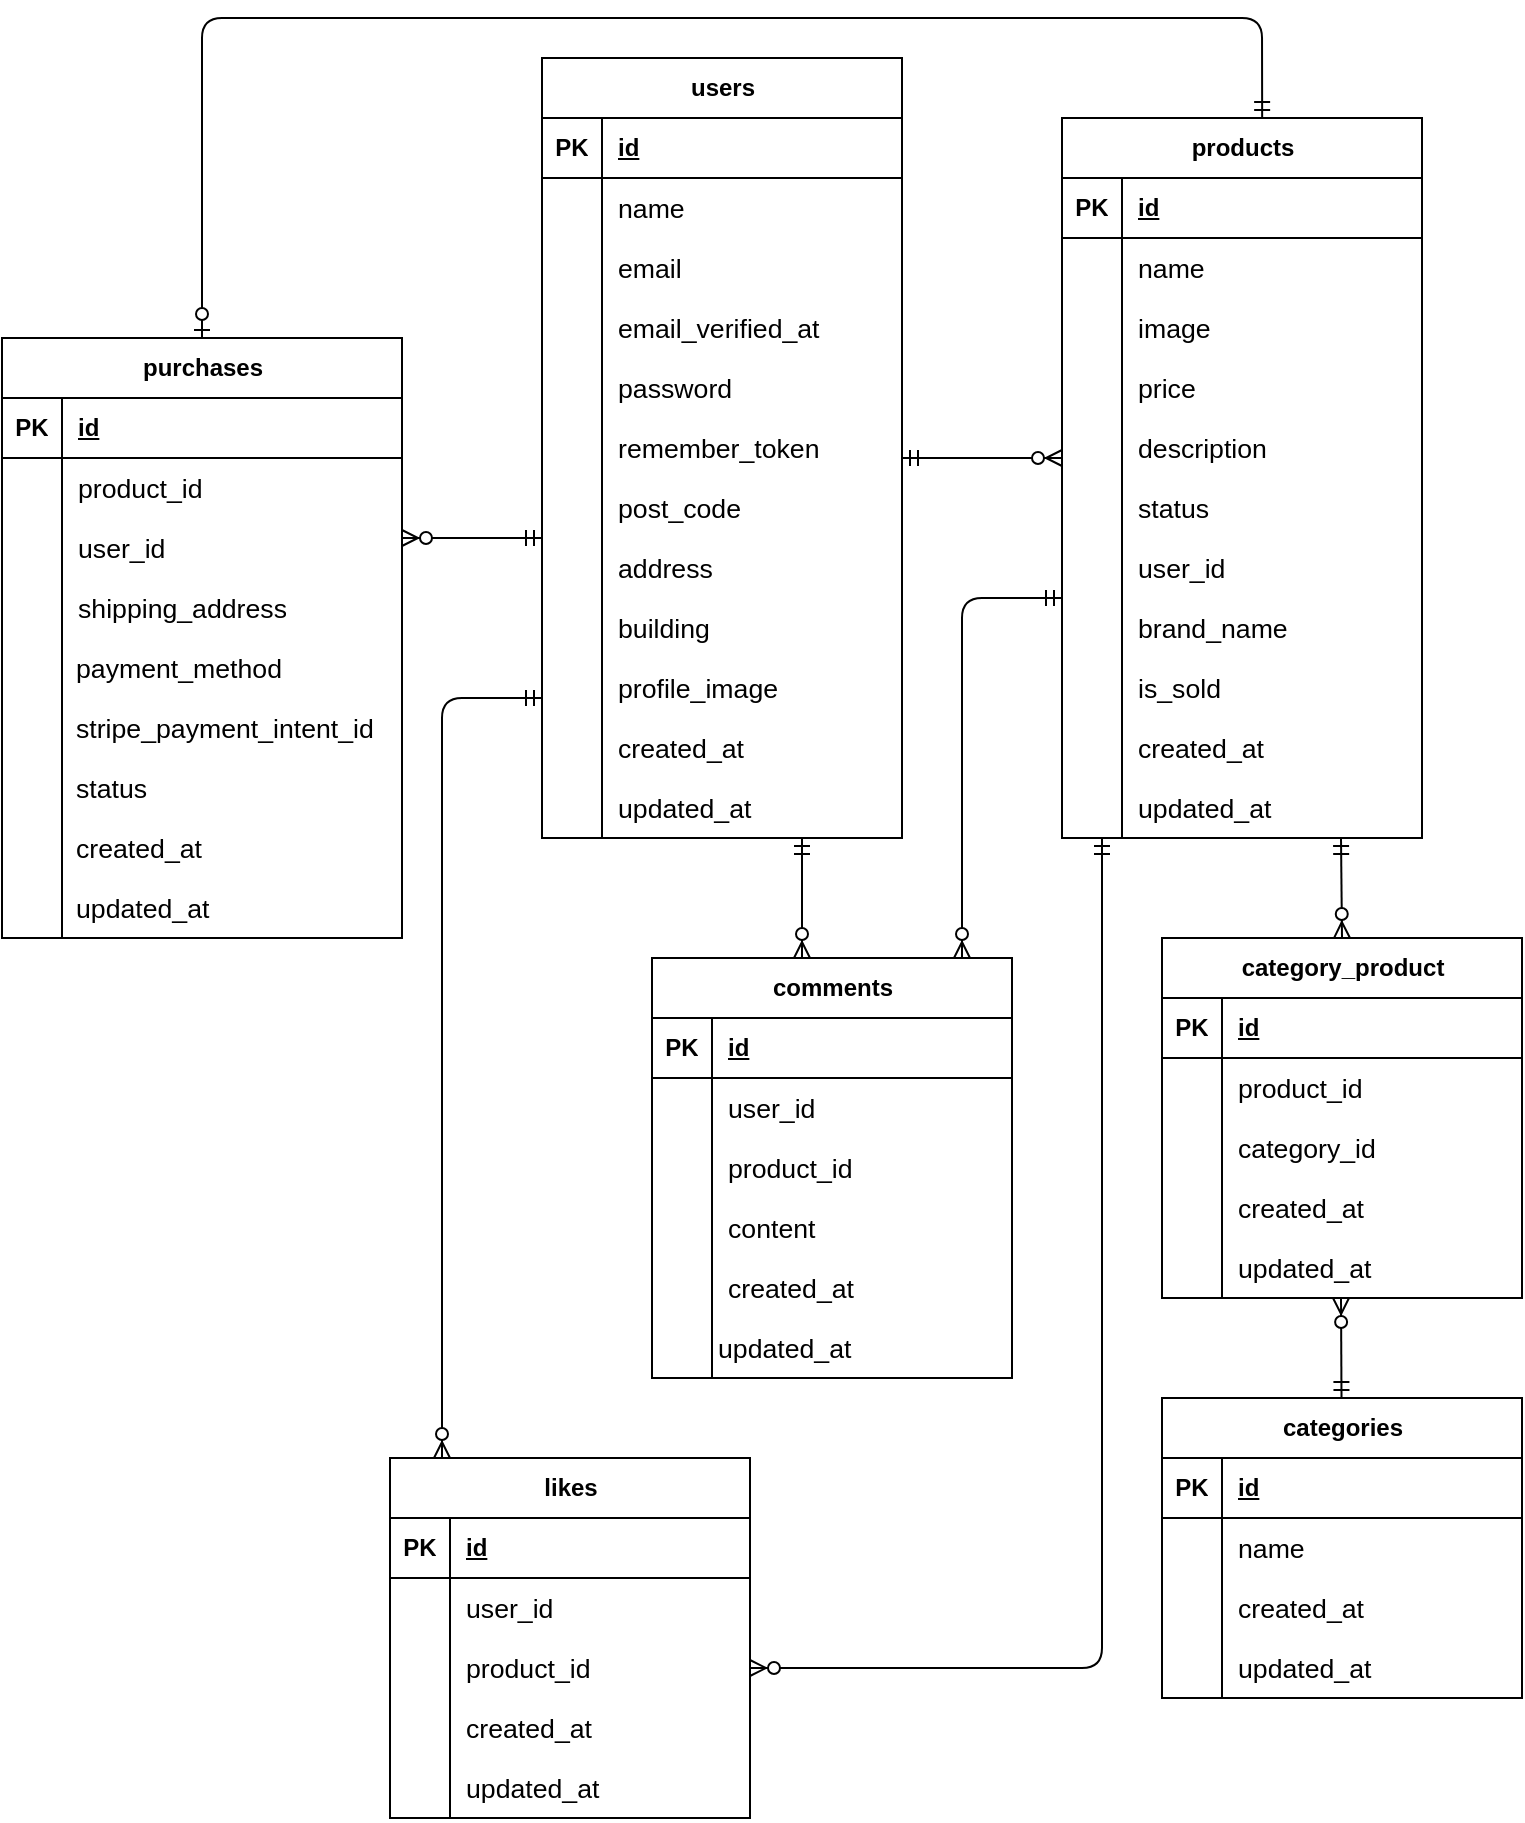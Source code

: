 <mxfile>
    <diagram name="ページ1" id="jHx_9mV4fXN7SsOsqRUS">
        <mxGraphModel dx="1002" dy="563" grid="1" gridSize="10" guides="1" tooltips="1" connect="1" arrows="1" fold="1" page="1" pageScale="1" pageWidth="827" pageHeight="1169" math="0" shadow="0">
            <root>
                <mxCell id="0"/>
                <mxCell id="1" parent="0"/>
                <mxCell id="Ixqs7F8PLX532LpMyqg3-47" value="categories" style="shape=table;startSize=30;container=1;collapsible=1;childLayout=tableLayout;fixedRows=1;rowLines=0;fontStyle=1;align=center;resizeLast=1;html=1;" parent="1" vertex="1">
                    <mxGeometry x="620" y="710" width="180" height="150" as="geometry">
                        <mxRectangle x="110" y="120" width="70" height="30" as="alternateBounds"/>
                    </mxGeometry>
                </mxCell>
                <mxCell id="Ixqs7F8PLX532LpMyqg3-48" value="" style="shape=tableRow;horizontal=0;startSize=0;swimlaneHead=0;swimlaneBody=0;fillColor=none;collapsible=0;dropTarget=0;points=[[0,0.5],[1,0.5]];portConstraint=eastwest;top=0;left=0;right=0;bottom=1;" parent="Ixqs7F8PLX532LpMyqg3-47" vertex="1">
                    <mxGeometry y="30" width="180" height="30" as="geometry"/>
                </mxCell>
                <mxCell id="Ixqs7F8PLX532LpMyqg3-49" value="PK" style="shape=partialRectangle;connectable=0;fillColor=none;top=0;left=0;bottom=0;right=0;fontStyle=1;overflow=hidden;whiteSpace=wrap;html=1;" parent="Ixqs7F8PLX532LpMyqg3-48" vertex="1">
                    <mxGeometry width="30" height="30" as="geometry">
                        <mxRectangle width="30" height="30" as="alternateBounds"/>
                    </mxGeometry>
                </mxCell>
                <mxCell id="Ixqs7F8PLX532LpMyqg3-50" value="id" style="shape=partialRectangle;connectable=0;fillColor=none;top=0;left=0;bottom=0;right=0;align=left;spacingLeft=6;fontStyle=5;overflow=hidden;whiteSpace=wrap;html=1;" parent="Ixqs7F8PLX532LpMyqg3-48" vertex="1">
                    <mxGeometry x="30" width="150" height="30" as="geometry">
                        <mxRectangle width="150" height="30" as="alternateBounds"/>
                    </mxGeometry>
                </mxCell>
                <mxCell id="Ixqs7F8PLX532LpMyqg3-51" value="" style="shape=tableRow;horizontal=0;startSize=0;swimlaneHead=0;swimlaneBody=0;fillColor=none;collapsible=0;dropTarget=0;points=[[0,0.5],[1,0.5]];portConstraint=eastwest;top=0;left=0;right=0;bottom=0;" parent="Ixqs7F8PLX532LpMyqg3-47" vertex="1">
                    <mxGeometry y="60" width="180" height="30" as="geometry"/>
                </mxCell>
                <mxCell id="Ixqs7F8PLX532LpMyqg3-52" value="" style="shape=partialRectangle;connectable=0;fillColor=none;top=0;left=0;bottom=0;right=0;editable=1;overflow=hidden;whiteSpace=wrap;html=1;" parent="Ixqs7F8PLX532LpMyqg3-51" vertex="1">
                    <mxGeometry width="30" height="30" as="geometry">
                        <mxRectangle width="30" height="30" as="alternateBounds"/>
                    </mxGeometry>
                </mxCell>
                <mxCell id="Ixqs7F8PLX532LpMyqg3-53" value="&lt;span style=&quot;font-size: 10pt; font-family: Arial;&quot; data-sheets-root=&quot;1&quot;&gt;name&lt;/span&gt;" style="shape=partialRectangle;connectable=0;fillColor=none;top=0;left=0;bottom=0;right=0;align=left;spacingLeft=6;overflow=hidden;whiteSpace=wrap;html=1;" parent="Ixqs7F8PLX532LpMyqg3-51" vertex="1">
                    <mxGeometry x="30" width="150" height="30" as="geometry">
                        <mxRectangle width="150" height="30" as="alternateBounds"/>
                    </mxGeometry>
                </mxCell>
                <mxCell id="Ixqs7F8PLX532LpMyqg3-54" value="" style="shape=tableRow;horizontal=0;startSize=0;swimlaneHead=0;swimlaneBody=0;fillColor=none;collapsible=0;dropTarget=0;points=[[0,0.5],[1,0.5]];portConstraint=eastwest;top=0;left=0;right=0;bottom=0;" parent="Ixqs7F8PLX532LpMyqg3-47" vertex="1">
                    <mxGeometry y="90" width="180" height="30" as="geometry"/>
                </mxCell>
                <mxCell id="Ixqs7F8PLX532LpMyqg3-55" value="" style="shape=partialRectangle;connectable=0;fillColor=none;top=0;left=0;bottom=0;right=0;editable=1;overflow=hidden;whiteSpace=wrap;html=1;" parent="Ixqs7F8PLX532LpMyqg3-54" vertex="1">
                    <mxGeometry width="30" height="30" as="geometry">
                        <mxRectangle width="30" height="30" as="alternateBounds"/>
                    </mxGeometry>
                </mxCell>
                <mxCell id="Ixqs7F8PLX532LpMyqg3-56" value="&lt;span style=&quot;font-size: 10pt; font-family: Arial;&quot; data-sheets-root=&quot;1&quot;&gt;created_at&lt;/span&gt;" style="shape=partialRectangle;connectable=0;fillColor=none;top=0;left=0;bottom=0;right=0;align=left;spacingLeft=6;overflow=hidden;whiteSpace=wrap;html=1;" parent="Ixqs7F8PLX532LpMyqg3-54" vertex="1">
                    <mxGeometry x="30" width="150" height="30" as="geometry">
                        <mxRectangle width="150" height="30" as="alternateBounds"/>
                    </mxGeometry>
                </mxCell>
                <mxCell id="Ixqs7F8PLX532LpMyqg3-57" value="" style="shape=tableRow;horizontal=0;startSize=0;swimlaneHead=0;swimlaneBody=0;fillColor=none;collapsible=0;dropTarget=0;points=[[0,0.5],[1,0.5]];portConstraint=eastwest;top=0;left=0;right=0;bottom=0;" parent="Ixqs7F8PLX532LpMyqg3-47" vertex="1">
                    <mxGeometry y="120" width="180" height="30" as="geometry"/>
                </mxCell>
                <mxCell id="Ixqs7F8PLX532LpMyqg3-58" value="" style="shape=partialRectangle;connectable=0;fillColor=none;top=0;left=0;bottom=0;right=0;editable=1;overflow=hidden;whiteSpace=wrap;html=1;" parent="Ixqs7F8PLX532LpMyqg3-57" vertex="1">
                    <mxGeometry width="30" height="30" as="geometry">
                        <mxRectangle width="30" height="30" as="alternateBounds"/>
                    </mxGeometry>
                </mxCell>
                <mxCell id="Ixqs7F8PLX532LpMyqg3-59" value="&lt;span style=&quot;font-size: 10pt; font-family: Arial;&quot; data-sheets-root=&quot;1&quot;&gt;updated_at&lt;/span&gt;" style="shape=partialRectangle;connectable=0;fillColor=none;top=0;left=0;bottom=0;right=0;align=left;spacingLeft=6;overflow=hidden;whiteSpace=wrap;html=1;" parent="Ixqs7F8PLX532LpMyqg3-57" vertex="1">
                    <mxGeometry x="30" width="150" height="30" as="geometry">
                        <mxRectangle width="150" height="30" as="alternateBounds"/>
                    </mxGeometry>
                </mxCell>
                <mxCell id="5Uchq93yBNy5OmFU6hGr-1" value="" style="edgeStyle=entityRelationEdgeStyle;fontSize=12;html=1;endArrow=ERzeroToMany;startArrow=ERmandOne;rounded=0;" parent="1" edge="1">
                    <mxGeometry width="100" height="100" relative="1" as="geometry">
                        <mxPoint x="490" y="240" as="sourcePoint"/>
                        <mxPoint x="570" y="240" as="targetPoint"/>
                        <Array as="points">
                            <mxPoint x="570" y="180"/>
                            <mxPoint x="550" y="220"/>
                            <mxPoint x="590" y="240"/>
                            <mxPoint x="590" y="200"/>
                        </Array>
                    </mxGeometry>
                </mxCell>
                <mxCell id="5Uchq93yBNy5OmFU6hGr-5" value="" style="fontSize=12;html=1;endArrow=ERzeroToMany;startArrow=ERmandOne;rounded=0;targetPerimeterSpacing=-3;strokeColor=default;" parent="1" edge="1">
                    <mxGeometry width="100" height="100" relative="1" as="geometry">
                        <mxPoint x="709.75" y="710" as="sourcePoint"/>
                        <mxPoint x="709.5" y="660" as="targetPoint"/>
                    </mxGeometry>
                </mxCell>
                <mxCell id="3" value="" style="fontSize=12;html=1;endArrow=ERzeroToMany;startArrow=ERmandOne;rounded=0;targetPerimeterSpacing=-3;strokeColor=default;exitX=0;exitY=0;exitDx=0;exitDy=0;exitPerimeter=0;" parent="1" edge="1">
                    <mxGeometry width="100" height="100" relative="1" as="geometry">
                        <mxPoint x="709.5" y="430" as="sourcePoint"/>
                        <mxPoint x="710" y="480" as="targetPoint"/>
                    </mxGeometry>
                </mxCell>
                <mxCell id="4" value="" style="fontSize=12;html=1;endArrow=ERzeroToMany;startArrow=ERmandOne;rounded=0;targetPerimeterSpacing=-3;strokeColor=default;" parent="1" edge="1">
                    <mxGeometry width="100" height="100" relative="1" as="geometry">
                        <mxPoint x="310" y="280" as="sourcePoint"/>
                        <mxPoint x="240" y="280" as="targetPoint"/>
                    </mxGeometry>
                </mxCell>
                <mxCell id="8" value="" style="fontSize=12;html=1;endArrow=ERzeroToMany;startArrow=ERmandOne;entryX=1;entryY=0.5;entryDx=0;entryDy=0;" parent="1" edge="1" target="Ixqs7F8PLX532LpMyqg3-82">
                    <mxGeometry width="100" height="100" relative="1" as="geometry">
                        <mxPoint x="590" y="430" as="sourcePoint"/>
                        <mxPoint x="510" y="645" as="targetPoint"/>
                        <Array as="points">
                            <mxPoint x="590" y="845"/>
                        </Array>
                    </mxGeometry>
                </mxCell>
                <mxCell id="12" value="" style="group" parent="1" vertex="1" connectable="0">
                    <mxGeometry x="310" y="40" width="180" height="390" as="geometry"/>
                </mxCell>
                <mxCell id="Ixqs7F8PLX532LpMyqg3-1" value="users" style="shape=table;startSize=30;container=1;collapsible=1;childLayout=tableLayout;fixedRows=1;rowLines=0;fontStyle=1;align=center;resizeLast=1;html=1;" parent="12" vertex="1">
                    <mxGeometry width="180" height="390" as="geometry">
                        <mxRectangle x="110" y="120" width="70" height="30" as="alternateBounds"/>
                    </mxGeometry>
                </mxCell>
                <mxCell id="Ixqs7F8PLX532LpMyqg3-2" value="" style="shape=tableRow;horizontal=0;startSize=0;swimlaneHead=0;swimlaneBody=0;fillColor=none;collapsible=0;dropTarget=0;points=[[0,0.5],[1,0.5]];portConstraint=eastwest;top=0;left=0;right=0;bottom=1;" parent="Ixqs7F8PLX532LpMyqg3-1" vertex="1">
                    <mxGeometry y="30" width="180" height="30" as="geometry"/>
                </mxCell>
                <mxCell id="Ixqs7F8PLX532LpMyqg3-3" value="PK" style="shape=partialRectangle;connectable=0;fillColor=none;top=0;left=0;bottom=0;right=0;fontStyle=1;overflow=hidden;whiteSpace=wrap;html=1;" parent="Ixqs7F8PLX532LpMyqg3-2" vertex="1">
                    <mxGeometry width="30" height="30" as="geometry">
                        <mxRectangle width="30" height="30" as="alternateBounds"/>
                    </mxGeometry>
                </mxCell>
                <mxCell id="Ixqs7F8PLX532LpMyqg3-4" value="id" style="shape=partialRectangle;connectable=0;fillColor=none;top=0;left=0;bottom=0;right=0;align=left;spacingLeft=6;fontStyle=5;overflow=hidden;whiteSpace=wrap;html=1;" parent="Ixqs7F8PLX532LpMyqg3-2" vertex="1">
                    <mxGeometry x="30" width="150" height="30" as="geometry">
                        <mxRectangle width="150" height="30" as="alternateBounds"/>
                    </mxGeometry>
                </mxCell>
                <mxCell id="Ixqs7F8PLX532LpMyqg3-5" value="" style="shape=tableRow;horizontal=0;startSize=0;swimlaneHead=0;swimlaneBody=0;fillColor=none;collapsible=0;dropTarget=0;points=[[0,0.5],[1,0.5]];portConstraint=eastwest;top=0;left=0;right=0;bottom=0;" parent="Ixqs7F8PLX532LpMyqg3-1" vertex="1">
                    <mxGeometry y="60" width="180" height="30" as="geometry"/>
                </mxCell>
                <mxCell id="Ixqs7F8PLX532LpMyqg3-6" value="" style="shape=partialRectangle;connectable=0;fillColor=none;top=0;left=0;bottom=0;right=0;editable=1;overflow=hidden;whiteSpace=wrap;html=1;" parent="Ixqs7F8PLX532LpMyqg3-5" vertex="1">
                    <mxGeometry width="30" height="30" as="geometry">
                        <mxRectangle width="30" height="30" as="alternateBounds"/>
                    </mxGeometry>
                </mxCell>
                <mxCell id="Ixqs7F8PLX532LpMyqg3-7" value="&lt;span style=&quot;font-size: 10pt; font-family: Arial;&quot; data-sheets-root=&quot;1&quot;&gt;name&lt;/span&gt;" style="shape=partialRectangle;connectable=0;fillColor=none;top=0;left=0;bottom=0;right=0;align=left;spacingLeft=6;overflow=hidden;whiteSpace=wrap;html=1;" parent="Ixqs7F8PLX532LpMyqg3-5" vertex="1">
                    <mxGeometry x="30" width="150" height="30" as="geometry">
                        <mxRectangle width="150" height="30" as="alternateBounds"/>
                    </mxGeometry>
                </mxCell>
                <mxCell id="Ixqs7F8PLX532LpMyqg3-8" value="" style="shape=tableRow;horizontal=0;startSize=0;swimlaneHead=0;swimlaneBody=0;fillColor=none;collapsible=0;dropTarget=0;points=[[0,0.5],[1,0.5]];portConstraint=eastwest;top=0;left=0;right=0;bottom=0;" parent="Ixqs7F8PLX532LpMyqg3-1" vertex="1">
                    <mxGeometry y="90" width="180" height="30" as="geometry"/>
                </mxCell>
                <mxCell id="Ixqs7F8PLX532LpMyqg3-9" value="" style="shape=partialRectangle;connectable=0;fillColor=none;top=0;left=0;bottom=0;right=0;editable=1;overflow=hidden;whiteSpace=wrap;html=1;" parent="Ixqs7F8PLX532LpMyqg3-8" vertex="1">
                    <mxGeometry width="30" height="30" as="geometry">
                        <mxRectangle width="30" height="30" as="alternateBounds"/>
                    </mxGeometry>
                </mxCell>
                <mxCell id="Ixqs7F8PLX532LpMyqg3-10" value="&lt;span style=&quot;font-size: 10pt; font-family: Arial;&quot; data-sheets-root=&quot;1&quot;&gt;email&lt;/span&gt;" style="shape=partialRectangle;connectable=0;fillColor=none;top=0;left=0;bottom=0;right=0;align=left;spacingLeft=6;overflow=hidden;whiteSpace=wrap;html=1;" parent="Ixqs7F8PLX532LpMyqg3-8" vertex="1">
                    <mxGeometry x="30" width="150" height="30" as="geometry">
                        <mxRectangle width="150" height="30" as="alternateBounds"/>
                    </mxGeometry>
                </mxCell>
                <mxCell id="Ixqs7F8PLX532LpMyqg3-11" value="" style="shape=tableRow;horizontal=0;startSize=0;swimlaneHead=0;swimlaneBody=0;fillColor=none;collapsible=0;dropTarget=0;points=[[0,0.5],[1,0.5]];portConstraint=eastwest;top=0;left=0;right=0;bottom=0;" parent="Ixqs7F8PLX532LpMyqg3-1" vertex="1">
                    <mxGeometry y="120" width="180" height="30" as="geometry"/>
                </mxCell>
                <mxCell id="Ixqs7F8PLX532LpMyqg3-12" value="" style="shape=partialRectangle;connectable=0;fillColor=none;top=0;left=0;bottom=0;right=0;editable=1;overflow=hidden;whiteSpace=wrap;html=1;" parent="Ixqs7F8PLX532LpMyqg3-11" vertex="1">
                    <mxGeometry width="30" height="30" as="geometry">
                        <mxRectangle width="30" height="30" as="alternateBounds"/>
                    </mxGeometry>
                </mxCell>
                <mxCell id="Ixqs7F8PLX532LpMyqg3-13" value="&lt;span style=&quot;font-size: 10pt; font-family: Arial;&quot; data-sheets-root=&quot;1&quot;&gt;email_verified_at&lt;/span&gt;" style="shape=partialRectangle;connectable=0;fillColor=none;top=0;left=0;bottom=0;right=0;align=left;spacingLeft=6;overflow=hidden;whiteSpace=wrap;html=1;" parent="Ixqs7F8PLX532LpMyqg3-11" vertex="1">
                    <mxGeometry x="30" width="150" height="30" as="geometry">
                        <mxRectangle width="150" height="30" as="alternateBounds"/>
                    </mxGeometry>
                </mxCell>
                <mxCell id="Ixqs7F8PLX532LpMyqg3-14" value="&lt;span style=&quot;font-size: 10pt; font-family: Arial;&quot; data-sheets-root=&quot;1&quot;&gt;password&lt;/span&gt;" style="shape=partialRectangle;connectable=0;fillColor=none;top=0;left=0;bottom=0;right=0;align=left;spacingLeft=6;overflow=hidden;whiteSpace=wrap;html=1;" parent="12" vertex="1">
                    <mxGeometry x="30" y="150" width="150" height="30" as="geometry">
                        <mxRectangle width="150" height="30" as="alternateBounds"/>
                    </mxGeometry>
                </mxCell>
                <mxCell id="Ixqs7F8PLX532LpMyqg3-15" value="&lt;span style=&quot;font-size: 10pt; font-family: Arial;&quot; data-sheets-root=&quot;1&quot;&gt;remember_token&lt;/span&gt;" style="shape=partialRectangle;connectable=0;fillColor=none;top=0;left=0;bottom=0;right=0;align=left;spacingLeft=6;overflow=hidden;whiteSpace=wrap;html=1;" parent="12" vertex="1">
                    <mxGeometry x="30" y="180" width="150" height="30" as="geometry">
                        <mxRectangle width="150" height="30" as="alternateBounds"/>
                    </mxGeometry>
                </mxCell>
                <mxCell id="Ixqs7F8PLX532LpMyqg3-16" value="&lt;span style=&quot;font-size: 10pt; font-family: Arial;&quot; data-sheets-root=&quot;1&quot;&gt;post_code&lt;/span&gt;" style="shape=partialRectangle;connectable=0;fillColor=none;top=0;left=0;bottom=0;right=0;align=left;spacingLeft=6;overflow=hidden;whiteSpace=wrap;html=1;" parent="12" vertex="1">
                    <mxGeometry x="30" y="210" width="150" height="30" as="geometry">
                        <mxRectangle width="150" height="30" as="alternateBounds"/>
                    </mxGeometry>
                </mxCell>
                <mxCell id="Ixqs7F8PLX532LpMyqg3-17" value="&lt;span style=&quot;font-size: 10pt; font-family: Arial;&quot; data-sheets-root=&quot;1&quot;&gt;address&lt;/span&gt;" style="shape=partialRectangle;connectable=0;fillColor=none;top=0;left=0;bottom=0;right=0;align=left;spacingLeft=6;overflow=hidden;whiteSpace=wrap;html=1;" parent="12" vertex="1">
                    <mxGeometry x="30" y="240" width="150" height="30" as="geometry">
                        <mxRectangle width="150" height="30" as="alternateBounds"/>
                    </mxGeometry>
                </mxCell>
                <mxCell id="Ixqs7F8PLX532LpMyqg3-18" value="&lt;span style=&quot;font-size: 10pt; font-family: Arial;&quot; data-sheets-root=&quot;1&quot;&gt;building&lt;/span&gt;" style="shape=partialRectangle;connectable=0;fillColor=none;top=0;left=0;bottom=0;right=0;align=left;spacingLeft=6;overflow=hidden;whiteSpace=wrap;html=1;" parent="12" vertex="1">
                    <mxGeometry x="30" y="270" width="150" height="30" as="geometry">
                        <mxRectangle width="150" height="30" as="alternateBounds"/>
                    </mxGeometry>
                </mxCell>
                <mxCell id="Ixqs7F8PLX532LpMyqg3-19" value="&lt;span style=&quot;font-size: 10pt; font-family: Arial;&quot; data-sheets-root=&quot;1&quot;&gt;profile_image&lt;/span&gt;" style="shape=partialRectangle;connectable=0;fillColor=none;top=0;left=0;bottom=0;right=0;align=left;spacingLeft=6;overflow=hidden;whiteSpace=wrap;html=1;" parent="12" vertex="1">
                    <mxGeometry x="30" y="300" width="150" height="30" as="geometry">
                        <mxRectangle width="150" height="30" as="alternateBounds"/>
                    </mxGeometry>
                </mxCell>
                <mxCell id="Ixqs7F8PLX532LpMyqg3-20" value="&lt;span style=&quot;font-size: 10pt; font-family: Arial;&quot; data-sheets-root=&quot;1&quot;&gt;created_at&lt;/span&gt;" style="shape=partialRectangle;connectable=0;fillColor=none;top=0;left=0;bottom=0;right=0;align=left;spacingLeft=6;overflow=hidden;whiteSpace=wrap;html=1;" parent="12" vertex="1">
                    <mxGeometry x="30" y="330" width="150" height="30" as="geometry">
                        <mxRectangle width="150" height="30" as="alternateBounds"/>
                    </mxGeometry>
                </mxCell>
                <mxCell id="Ixqs7F8PLX532LpMyqg3-21" value="" style="shape=partialRectangle;connectable=0;fillColor=none;top=0;left=0;bottom=0;right=0;editable=1;overflow=hidden;whiteSpace=wrap;html=1;" parent="12" vertex="1">
                    <mxGeometry x="80" y="150" width="30" height="30" as="geometry">
                        <mxRectangle width="30" height="30" as="alternateBounds"/>
                    </mxGeometry>
                </mxCell>
                <mxCell id="Ixqs7F8PLX532LpMyqg3-22" value="" style="shape=partialRectangle;connectable=0;fillColor=none;top=0;left=0;bottom=0;right=0;editable=1;overflow=hidden;whiteSpace=wrap;html=1;" parent="12" vertex="1">
                    <mxGeometry x="80" y="180" width="30" height="30" as="geometry">
                        <mxRectangle width="30" height="30" as="alternateBounds"/>
                    </mxGeometry>
                </mxCell>
                <mxCell id="Ixqs7F8PLX532LpMyqg3-23" value="" style="shape=partialRectangle;connectable=0;fillColor=none;top=0;left=0;bottom=0;right=0;editable=1;overflow=hidden;whiteSpace=wrap;html=1;" parent="12" vertex="1">
                    <mxGeometry x="80" y="210" width="30" height="30" as="geometry">
                        <mxRectangle width="30" height="30" as="alternateBounds"/>
                    </mxGeometry>
                </mxCell>
                <mxCell id="Ixqs7F8PLX532LpMyqg3-24" value="&lt;span style=&quot;font-size: 10pt; font-family: Arial;&quot; data-sheets-root=&quot;1&quot;&gt;updated_at&lt;/span&gt;" style="shape=partialRectangle;connectable=0;fillColor=none;top=0;left=0;bottom=0;right=0;align=left;spacingLeft=6;overflow=hidden;whiteSpace=wrap;html=1;" parent="12" vertex="1">
                    <mxGeometry x="30" y="360" width="150" height="30" as="geometry">
                        <mxRectangle width="150" height="30" as="alternateBounds"/>
                    </mxGeometry>
                </mxCell>
                <mxCell id="Ixqs7F8PLX532LpMyqg3-25" value="" style="endArrow=none;html=1;rounded=0;" parent="12" edge="1">
                    <mxGeometry relative="1" as="geometry">
                        <mxPoint x="30" y="150" as="sourcePoint"/>
                        <mxPoint x="30" y="390" as="targetPoint"/>
                    </mxGeometry>
                </mxCell>
                <mxCell id="13" value="" style="group" parent="1" vertex="1" connectable="0">
                    <mxGeometry x="40" y="180" width="200" height="300" as="geometry"/>
                </mxCell>
                <mxCell id="Ixqs7F8PLX532LpMyqg3-115" value="purchases" style="shape=table;startSize=30;container=1;collapsible=1;childLayout=tableLayout;fixedRows=1;rowLines=0;fontStyle=1;align=center;resizeLast=1;html=1;" parent="13" vertex="1">
                    <mxGeometry width="200" height="300" as="geometry">
                        <mxRectangle x="110" y="120" width="70" height="30" as="alternateBounds"/>
                    </mxGeometry>
                </mxCell>
                <mxCell id="Ixqs7F8PLX532LpMyqg3-116" value="" style="shape=tableRow;horizontal=0;startSize=0;swimlaneHead=0;swimlaneBody=0;fillColor=none;collapsible=0;dropTarget=0;points=[[0,0.5],[1,0.5]];portConstraint=eastwest;top=0;left=0;right=0;bottom=1;" parent="Ixqs7F8PLX532LpMyqg3-115" vertex="1">
                    <mxGeometry y="30" width="200" height="30" as="geometry"/>
                </mxCell>
                <mxCell id="Ixqs7F8PLX532LpMyqg3-117" value="PK" style="shape=partialRectangle;connectable=0;fillColor=none;top=0;left=0;bottom=0;right=0;fontStyle=1;overflow=hidden;whiteSpace=wrap;html=1;" parent="Ixqs7F8PLX532LpMyqg3-116" vertex="1">
                    <mxGeometry width="30" height="30" as="geometry">
                        <mxRectangle width="30" height="30" as="alternateBounds"/>
                    </mxGeometry>
                </mxCell>
                <mxCell id="Ixqs7F8PLX532LpMyqg3-118" value="id" style="shape=partialRectangle;connectable=0;fillColor=none;top=0;left=0;bottom=0;right=0;align=left;spacingLeft=6;fontStyle=5;overflow=hidden;whiteSpace=wrap;html=1;" parent="Ixqs7F8PLX532LpMyqg3-116" vertex="1">
                    <mxGeometry x="30" width="170" height="30" as="geometry">
                        <mxRectangle width="170" height="30" as="alternateBounds"/>
                    </mxGeometry>
                </mxCell>
                <mxCell id="Ixqs7F8PLX532LpMyqg3-119" value="" style="shape=tableRow;horizontal=0;startSize=0;swimlaneHead=0;swimlaneBody=0;fillColor=none;collapsible=0;dropTarget=0;points=[[0,0.5],[1,0.5]];portConstraint=eastwest;top=0;left=0;right=0;bottom=0;" parent="Ixqs7F8PLX532LpMyqg3-115" vertex="1">
                    <mxGeometry y="60" width="200" height="30" as="geometry"/>
                </mxCell>
                <mxCell id="Ixqs7F8PLX532LpMyqg3-120" value="" style="shape=partialRectangle;connectable=0;fillColor=none;top=0;left=0;bottom=0;right=0;editable=1;overflow=hidden;whiteSpace=wrap;html=1;" parent="Ixqs7F8PLX532LpMyqg3-119" vertex="1">
                    <mxGeometry width="30" height="30" as="geometry">
                        <mxRectangle width="30" height="30" as="alternateBounds"/>
                    </mxGeometry>
                </mxCell>
                <mxCell id="Ixqs7F8PLX532LpMyqg3-121" value="&lt;span style=&quot;font-size: 10pt; font-family: Arial;&quot; data-sheets-root=&quot;1&quot;&gt;product_id&lt;/span&gt;" style="shape=partialRectangle;connectable=0;fillColor=none;top=0;left=0;bottom=0;right=0;align=left;spacingLeft=6;overflow=hidden;whiteSpace=wrap;html=1;" parent="Ixqs7F8PLX532LpMyqg3-119" vertex="1">
                    <mxGeometry x="30" width="170" height="30" as="geometry">
                        <mxRectangle width="170" height="30" as="alternateBounds"/>
                    </mxGeometry>
                </mxCell>
                <mxCell id="Ixqs7F8PLX532LpMyqg3-122" value="" style="shape=tableRow;horizontal=0;startSize=0;swimlaneHead=0;swimlaneBody=0;fillColor=none;collapsible=0;dropTarget=0;points=[[0,0.5],[1,0.5]];portConstraint=eastwest;top=0;left=0;right=0;bottom=0;" parent="Ixqs7F8PLX532LpMyqg3-115" vertex="1">
                    <mxGeometry y="90" width="200" height="30" as="geometry"/>
                </mxCell>
                <mxCell id="Ixqs7F8PLX532LpMyqg3-123" value="" style="shape=partialRectangle;connectable=0;fillColor=none;top=0;left=0;bottom=0;right=0;editable=1;overflow=hidden;whiteSpace=wrap;html=1;" parent="Ixqs7F8PLX532LpMyqg3-122" vertex="1">
                    <mxGeometry width="30" height="30" as="geometry">
                        <mxRectangle width="30" height="30" as="alternateBounds"/>
                    </mxGeometry>
                </mxCell>
                <mxCell id="Ixqs7F8PLX532LpMyqg3-124" value="&lt;span style=&quot;font-size: 10pt; font-family: Arial;&quot; data-sheets-root=&quot;1&quot;&gt;user_id&lt;/span&gt;" style="shape=partialRectangle;connectable=0;fillColor=none;top=0;left=0;bottom=0;right=0;align=left;spacingLeft=6;overflow=hidden;whiteSpace=wrap;html=1;" parent="Ixqs7F8PLX532LpMyqg3-122" vertex="1">
                    <mxGeometry x="30" width="170" height="30" as="geometry">
                        <mxRectangle width="170" height="30" as="alternateBounds"/>
                    </mxGeometry>
                </mxCell>
                <mxCell id="Ixqs7F8PLX532LpMyqg3-125" value="" style="shape=tableRow;horizontal=0;startSize=0;swimlaneHead=0;swimlaneBody=0;fillColor=none;collapsible=0;dropTarget=0;points=[[0,0.5],[1,0.5]];portConstraint=eastwest;top=0;left=0;right=0;bottom=0;" parent="Ixqs7F8PLX532LpMyqg3-115" vertex="1">
                    <mxGeometry y="120" width="200" height="30" as="geometry"/>
                </mxCell>
                <mxCell id="Ixqs7F8PLX532LpMyqg3-126" value="" style="shape=partialRectangle;connectable=0;fillColor=none;top=0;left=0;bottom=0;right=0;editable=1;overflow=hidden;whiteSpace=wrap;html=1;" parent="Ixqs7F8PLX532LpMyqg3-125" vertex="1">
                    <mxGeometry width="30" height="30" as="geometry">
                        <mxRectangle width="30" height="30" as="alternateBounds"/>
                    </mxGeometry>
                </mxCell>
                <mxCell id="Ixqs7F8PLX532LpMyqg3-127" value="&lt;span style=&quot;font-size: 10pt; font-family: Arial;&quot; data-sheets-root=&quot;1&quot;&gt;shipping_address&lt;/span&gt;" style="shape=partialRectangle;connectable=0;fillColor=none;top=0;left=0;bottom=0;right=0;align=left;spacingLeft=6;overflow=hidden;whiteSpace=wrap;html=1;" parent="Ixqs7F8PLX532LpMyqg3-125" vertex="1">
                    <mxGeometry x="30" width="170" height="30" as="geometry">
                        <mxRectangle width="170" height="30" as="alternateBounds"/>
                    </mxGeometry>
                </mxCell>
                <mxCell id="Ixqs7F8PLX532LpMyqg3-128" value="&lt;span style=&quot;font-size: 10pt; font-family: Arial;&quot; data-sheets-root=&quot;1&quot;&gt;payment_method&lt;/span&gt;" style="shape=partialRectangle;connectable=0;fillColor=none;top=0;left=0;bottom=0;right=0;align=left;spacingLeft=6;overflow=hidden;whiteSpace=wrap;html=1;" parent="13" vertex="1">
                    <mxGeometry x="29" y="150" width="150" height="30" as="geometry">
                        <mxRectangle width="150" height="30" as="alternateBounds"/>
                    </mxGeometry>
                </mxCell>
                <mxCell id="Ixqs7F8PLX532LpMyqg3-129" value="&lt;span style=&quot;font-size: 10pt; font-family: Arial;&quot; data-sheets-root=&quot;1&quot;&gt;stripe_payment_intent_id&lt;/span&gt;" style="shape=partialRectangle;connectable=0;fillColor=none;top=0;left=0;bottom=0;right=0;align=left;spacingLeft=6;overflow=hidden;whiteSpace=wrap;html=1;" parent="13" vertex="1">
                    <mxGeometry x="29" y="180" width="171" height="30" as="geometry">
                        <mxRectangle width="150" height="30" as="alternateBounds"/>
                    </mxGeometry>
                </mxCell>
                <mxCell id="Ixqs7F8PLX532LpMyqg3-130" value="&lt;span style=&quot;font-size: 10pt; font-family: Arial;&quot; data-sheets-root=&quot;1&quot;&gt;status&lt;/span&gt;" style="shape=partialRectangle;connectable=0;fillColor=none;top=0;left=0;bottom=0;right=0;align=left;spacingLeft=6;overflow=hidden;whiteSpace=wrap;html=1;" parent="13" vertex="1">
                    <mxGeometry x="29" y="210" width="150" height="30" as="geometry">
                        <mxRectangle width="150" height="30" as="alternateBounds"/>
                    </mxGeometry>
                </mxCell>
                <mxCell id="Ixqs7F8PLX532LpMyqg3-131" value="&lt;span style=&quot;font-size: 10pt; font-family: Arial;&quot; data-sheets-root=&quot;1&quot;&gt;created_at&lt;/span&gt;" style="shape=partialRectangle;connectable=0;fillColor=none;top=0;left=0;bottom=0;right=0;align=left;spacingLeft=6;overflow=hidden;whiteSpace=wrap;html=1;" parent="13" vertex="1">
                    <mxGeometry x="29" y="240" width="150" height="30" as="geometry">
                        <mxRectangle width="150" height="30" as="alternateBounds"/>
                    </mxGeometry>
                </mxCell>
                <mxCell id="Ixqs7F8PLX532LpMyqg3-132" value="&lt;span style=&quot;font-size: 10pt; font-family: Arial;&quot; data-sheets-root=&quot;1&quot;&gt;updated_at&lt;/span&gt;" style="shape=partialRectangle;connectable=0;fillColor=none;top=0;left=0;bottom=0;right=0;align=left;spacingLeft=6;overflow=hidden;whiteSpace=wrap;html=1;" parent="13" vertex="1">
                    <mxGeometry x="29" y="270" width="150" height="30" as="geometry">
                        <mxRectangle width="150" height="30" as="alternateBounds"/>
                    </mxGeometry>
                </mxCell>
                <mxCell id="Ixqs7F8PLX532LpMyqg3-134" value="" style="endArrow=none;html=1;rounded=0;" parent="13" edge="1">
                    <mxGeometry relative="1" as="geometry">
                        <mxPoint x="30" y="145" as="sourcePoint"/>
                        <mxPoint x="30" y="300" as="targetPoint"/>
                    </mxGeometry>
                </mxCell>
                <mxCell id="14" value="" style="group" parent="1" vertex="1" connectable="0">
                    <mxGeometry x="570" y="70" width="180" height="360" as="geometry"/>
                </mxCell>
                <mxCell id="Ixqs7F8PLX532LpMyqg3-26" value="products" style="shape=table;startSize=30;container=1;collapsible=1;childLayout=tableLayout;fixedRows=1;rowLines=0;fontStyle=1;align=center;resizeLast=1;html=1;" parent="14" vertex="1">
                    <mxGeometry width="180" height="360" as="geometry">
                        <mxRectangle x="110" y="120" width="70" height="30" as="alternateBounds"/>
                    </mxGeometry>
                </mxCell>
                <mxCell id="Ixqs7F8PLX532LpMyqg3-27" value="" style="shape=tableRow;horizontal=0;startSize=0;swimlaneHead=0;swimlaneBody=0;fillColor=none;collapsible=0;dropTarget=0;points=[[0,0.5],[1,0.5]];portConstraint=eastwest;top=0;left=0;right=0;bottom=1;" parent="Ixqs7F8PLX532LpMyqg3-26" vertex="1">
                    <mxGeometry y="30" width="180" height="30" as="geometry"/>
                </mxCell>
                <mxCell id="Ixqs7F8PLX532LpMyqg3-28" value="PK" style="shape=partialRectangle;connectable=0;fillColor=none;top=0;left=0;bottom=0;right=0;fontStyle=1;overflow=hidden;whiteSpace=wrap;html=1;" parent="Ixqs7F8PLX532LpMyqg3-27" vertex="1">
                    <mxGeometry width="30" height="30" as="geometry">
                        <mxRectangle width="30" height="30" as="alternateBounds"/>
                    </mxGeometry>
                </mxCell>
                <mxCell id="Ixqs7F8PLX532LpMyqg3-29" value="id" style="shape=partialRectangle;connectable=0;fillColor=none;top=0;left=0;bottom=0;right=0;align=left;spacingLeft=6;fontStyle=5;overflow=hidden;whiteSpace=wrap;html=1;" parent="Ixqs7F8PLX532LpMyqg3-27" vertex="1">
                    <mxGeometry x="30" width="150" height="30" as="geometry">
                        <mxRectangle width="150" height="30" as="alternateBounds"/>
                    </mxGeometry>
                </mxCell>
                <mxCell id="Ixqs7F8PLX532LpMyqg3-30" value="" style="shape=tableRow;horizontal=0;startSize=0;swimlaneHead=0;swimlaneBody=0;fillColor=none;collapsible=0;dropTarget=0;points=[[0,0.5],[1,0.5]];portConstraint=eastwest;top=0;left=0;right=0;bottom=0;" parent="Ixqs7F8PLX532LpMyqg3-26" vertex="1">
                    <mxGeometry y="60" width="180" height="30" as="geometry"/>
                </mxCell>
                <mxCell id="Ixqs7F8PLX532LpMyqg3-31" value="" style="shape=partialRectangle;connectable=0;fillColor=none;top=0;left=0;bottom=0;right=0;editable=1;overflow=hidden;whiteSpace=wrap;html=1;" parent="Ixqs7F8PLX532LpMyqg3-30" vertex="1">
                    <mxGeometry width="30" height="30" as="geometry">
                        <mxRectangle width="30" height="30" as="alternateBounds"/>
                    </mxGeometry>
                </mxCell>
                <mxCell id="Ixqs7F8PLX532LpMyqg3-32" value="&lt;span style=&quot;font-size: 10pt; font-family: Arial;&quot; data-sheets-root=&quot;1&quot;&gt;name&lt;/span&gt;" style="shape=partialRectangle;connectable=0;fillColor=none;top=0;left=0;bottom=0;right=0;align=left;spacingLeft=6;overflow=hidden;whiteSpace=wrap;html=1;" parent="Ixqs7F8PLX532LpMyqg3-30" vertex="1">
                    <mxGeometry x="30" width="150" height="30" as="geometry">
                        <mxRectangle width="150" height="30" as="alternateBounds"/>
                    </mxGeometry>
                </mxCell>
                <mxCell id="Ixqs7F8PLX532LpMyqg3-33" value="" style="shape=tableRow;horizontal=0;startSize=0;swimlaneHead=0;swimlaneBody=0;fillColor=none;collapsible=0;dropTarget=0;points=[[0,0.5],[1,0.5]];portConstraint=eastwest;top=0;left=0;right=0;bottom=0;" parent="Ixqs7F8PLX532LpMyqg3-26" vertex="1">
                    <mxGeometry y="90" width="180" height="30" as="geometry"/>
                </mxCell>
                <mxCell id="Ixqs7F8PLX532LpMyqg3-34" value="" style="shape=partialRectangle;connectable=0;fillColor=none;top=0;left=0;bottom=0;right=0;editable=1;overflow=hidden;whiteSpace=wrap;html=1;" parent="Ixqs7F8PLX532LpMyqg3-33" vertex="1">
                    <mxGeometry width="30" height="30" as="geometry">
                        <mxRectangle width="30" height="30" as="alternateBounds"/>
                    </mxGeometry>
                </mxCell>
                <mxCell id="Ixqs7F8PLX532LpMyqg3-35" value="&lt;span style=&quot;font-size: 10pt; font-family: Arial;&quot; data-sheets-root=&quot;1&quot;&gt;image&lt;/span&gt;" style="shape=partialRectangle;connectable=0;fillColor=none;top=0;left=0;bottom=0;right=0;align=left;spacingLeft=6;overflow=hidden;whiteSpace=wrap;html=1;" parent="Ixqs7F8PLX532LpMyqg3-33" vertex="1">
                    <mxGeometry x="30" width="150" height="30" as="geometry">
                        <mxRectangle width="150" height="30" as="alternateBounds"/>
                    </mxGeometry>
                </mxCell>
                <mxCell id="Ixqs7F8PLX532LpMyqg3-36" value="" style="shape=tableRow;horizontal=0;startSize=0;swimlaneHead=0;swimlaneBody=0;fillColor=none;collapsible=0;dropTarget=0;points=[[0,0.5],[1,0.5]];portConstraint=eastwest;top=0;left=0;right=0;bottom=0;" parent="Ixqs7F8PLX532LpMyqg3-26" vertex="1">
                    <mxGeometry y="120" width="180" height="30" as="geometry"/>
                </mxCell>
                <mxCell id="Ixqs7F8PLX532LpMyqg3-37" value="" style="shape=partialRectangle;connectable=0;fillColor=none;top=0;left=0;bottom=0;right=0;editable=1;overflow=hidden;whiteSpace=wrap;html=1;" parent="Ixqs7F8PLX532LpMyqg3-36" vertex="1">
                    <mxGeometry width="30" height="30" as="geometry">
                        <mxRectangle width="30" height="30" as="alternateBounds"/>
                    </mxGeometry>
                </mxCell>
                <mxCell id="Ixqs7F8PLX532LpMyqg3-38" value="&lt;span style=&quot;font-size: 10pt; font-family: Arial;&quot; data-sheets-root=&quot;1&quot;&gt;price&lt;/span&gt;" style="shape=partialRectangle;connectable=0;fillColor=none;top=0;left=0;bottom=0;right=0;align=left;spacingLeft=6;overflow=hidden;whiteSpace=wrap;html=1;" parent="Ixqs7F8PLX532LpMyqg3-36" vertex="1">
                    <mxGeometry x="30" width="150" height="30" as="geometry">
                        <mxRectangle width="150" height="30" as="alternateBounds"/>
                    </mxGeometry>
                </mxCell>
                <mxCell id="Ixqs7F8PLX532LpMyqg3-39" value="&lt;span style=&quot;font-size: 10pt; font-family: Arial;&quot; data-sheets-root=&quot;1&quot;&gt;description&lt;/span&gt;" style="shape=partialRectangle;connectable=0;fillColor=none;top=0;left=0;bottom=0;right=0;align=left;spacingLeft=6;overflow=hidden;whiteSpace=wrap;html=1;" parent="14" vertex="1">
                    <mxGeometry x="30" y="150" width="150" height="30" as="geometry">
                        <mxRectangle width="150" height="30" as="alternateBounds"/>
                    </mxGeometry>
                </mxCell>
                <mxCell id="Ixqs7F8PLX532LpMyqg3-40" value="&lt;span style=&quot;font-size: 10pt; font-family: Arial;&quot; data-sheets-root=&quot;1&quot;&gt;status&lt;/span&gt;" style="shape=partialRectangle;connectable=0;fillColor=none;top=0;left=0;bottom=0;right=0;align=left;spacingLeft=6;overflow=hidden;whiteSpace=wrap;html=1;" parent="14" vertex="1">
                    <mxGeometry x="30" y="180" width="150" height="30" as="geometry">
                        <mxRectangle width="150" height="30" as="alternateBounds"/>
                    </mxGeometry>
                </mxCell>
                <mxCell id="Ixqs7F8PLX532LpMyqg3-41" value="&lt;span style=&quot;font-size: 10pt; font-family: Arial;&quot; data-sheets-root=&quot;1&quot;&gt;user_id&lt;/span&gt;" style="shape=partialRectangle;connectable=0;fillColor=none;top=0;left=0;bottom=0;right=0;align=left;spacingLeft=6;overflow=hidden;whiteSpace=wrap;html=1;" parent="14" vertex="1">
                    <mxGeometry x="30" y="210" width="150" height="30" as="geometry">
                        <mxRectangle width="150" height="30" as="alternateBounds"/>
                    </mxGeometry>
                </mxCell>
                <mxCell id="Ixqs7F8PLX532LpMyqg3-42" value="&lt;span style=&quot;font-size: 10pt; font-family: Arial;&quot; data-sheets-root=&quot;1&quot;&gt;brand_name&lt;/span&gt;" style="shape=partialRectangle;connectable=0;fillColor=none;top=0;left=0;bottom=0;right=0;align=left;spacingLeft=6;overflow=hidden;whiteSpace=wrap;html=1;" parent="14" vertex="1">
                    <mxGeometry x="30" y="240" width="150" height="30" as="geometry">
                        <mxRectangle width="150" height="30" as="alternateBounds"/>
                    </mxGeometry>
                </mxCell>
                <mxCell id="Ixqs7F8PLX532LpMyqg3-43" value="&lt;span style=&quot;font-size: 10pt; font-family: Arial;&quot; data-sheets-root=&quot;1&quot;&gt;is_sold&lt;/span&gt;" style="shape=partialRectangle;connectable=0;fillColor=none;top=0;left=0;bottom=0;right=0;align=left;spacingLeft=6;overflow=hidden;whiteSpace=wrap;html=1;" parent="14" vertex="1">
                    <mxGeometry x="30" y="270" width="150" height="30" as="geometry">
                        <mxRectangle width="150" height="30" as="alternateBounds"/>
                    </mxGeometry>
                </mxCell>
                <mxCell id="Ixqs7F8PLX532LpMyqg3-44" value="&lt;span style=&quot;font-size: 10pt; font-family: Arial;&quot; data-sheets-root=&quot;1&quot;&gt;created_at&lt;/span&gt;" style="shape=partialRectangle;connectable=0;fillColor=none;top=0;left=0;bottom=0;right=0;align=left;spacingLeft=6;overflow=hidden;whiteSpace=wrap;html=1;" parent="14" vertex="1">
                    <mxGeometry x="30" y="300" width="150" height="30" as="geometry">
                        <mxRectangle width="150" height="30" as="alternateBounds"/>
                    </mxGeometry>
                </mxCell>
                <mxCell id="Ixqs7F8PLX532LpMyqg3-45" value="&lt;span style=&quot;font-size: 10pt; font-family: Arial;&quot; data-sheets-root=&quot;1&quot;&gt;updated_at&lt;/span&gt;" style="shape=partialRectangle;connectable=0;fillColor=none;top=0;left=0;bottom=0;right=0;align=left;spacingLeft=6;overflow=hidden;whiteSpace=wrap;html=1;" parent="14" vertex="1">
                    <mxGeometry x="30" y="330" width="150" height="30" as="geometry">
                        <mxRectangle width="150" height="30" as="alternateBounds"/>
                    </mxGeometry>
                </mxCell>
                <mxCell id="Ixqs7F8PLX532LpMyqg3-46" value="" style="endArrow=none;html=1;rounded=0;" parent="14" edge="1">
                    <mxGeometry relative="1" as="geometry">
                        <mxPoint x="30" y="150" as="sourcePoint"/>
                        <mxPoint x="30" y="360" as="targetPoint"/>
                    </mxGeometry>
                </mxCell>
                <mxCell id="15" value="" style="group" parent="1" vertex="1" connectable="0">
                    <mxGeometry x="620" y="480" width="180" height="180" as="geometry"/>
                </mxCell>
                <mxCell id="Ixqs7F8PLX532LpMyqg3-73" value="&lt;span style=&quot;font-size: 10pt; font-family: Arial;&quot; data-sheets-root=&quot;1&quot;&gt;updated_at&lt;/span&gt;" style="shape=partialRectangle;connectable=0;fillColor=none;top=0;left=0;bottom=0;right=0;align=left;spacingLeft=6;overflow=hidden;whiteSpace=wrap;html=1;" parent="15" vertex="1">
                    <mxGeometry x="30" y="150" width="150" height="30" as="geometry">
                        <mxRectangle width="150" height="30" as="alternateBounds"/>
                    </mxGeometry>
                </mxCell>
                <mxCell id="Ixqs7F8PLX532LpMyqg3-74" value="" style="endArrow=none;html=1;rounded=0;" parent="15" edge="1">
                    <mxGeometry relative="1" as="geometry">
                        <mxPoint x="30" y="180" as="sourcePoint"/>
                        <mxPoint x="30" y="150" as="targetPoint"/>
                    </mxGeometry>
                </mxCell>
                <mxCell id="16" value="" style="group" parent="1" vertex="1" connectable="0">
                    <mxGeometry x="234" y="740" width="180" height="180" as="geometry"/>
                </mxCell>
                <mxCell id="Ixqs7F8PLX532LpMyqg3-75" value="likes" style="shape=table;startSize=30;container=1;collapsible=1;childLayout=tableLayout;fixedRows=1;rowLines=0;fontStyle=1;align=center;resizeLast=1;html=1;" parent="16" vertex="1">
                    <mxGeometry width="180" height="180" as="geometry">
                        <mxRectangle x="110" y="120" width="70" height="30" as="alternateBounds"/>
                    </mxGeometry>
                </mxCell>
                <mxCell id="Ixqs7F8PLX532LpMyqg3-76" value="" style="shape=tableRow;horizontal=0;startSize=0;swimlaneHead=0;swimlaneBody=0;fillColor=none;collapsible=0;dropTarget=0;points=[[0,0.5],[1,0.5]];portConstraint=eastwest;top=0;left=0;right=0;bottom=1;" parent="Ixqs7F8PLX532LpMyqg3-75" vertex="1">
                    <mxGeometry y="30" width="180" height="30" as="geometry"/>
                </mxCell>
                <mxCell id="Ixqs7F8PLX532LpMyqg3-77" value="PK" style="shape=partialRectangle;connectable=0;fillColor=none;top=0;left=0;bottom=0;right=0;fontStyle=1;overflow=hidden;whiteSpace=wrap;html=1;" parent="Ixqs7F8PLX532LpMyqg3-76" vertex="1">
                    <mxGeometry width="30" height="30" as="geometry">
                        <mxRectangle width="30" height="30" as="alternateBounds"/>
                    </mxGeometry>
                </mxCell>
                <mxCell id="Ixqs7F8PLX532LpMyqg3-78" value="id" style="shape=partialRectangle;connectable=0;fillColor=none;top=0;left=0;bottom=0;right=0;align=left;spacingLeft=6;fontStyle=5;overflow=hidden;whiteSpace=wrap;html=1;" parent="Ixqs7F8PLX532LpMyqg3-76" vertex="1">
                    <mxGeometry x="30" width="150" height="30" as="geometry">
                        <mxRectangle width="150" height="30" as="alternateBounds"/>
                    </mxGeometry>
                </mxCell>
                <mxCell id="Ixqs7F8PLX532LpMyqg3-79" value="" style="shape=tableRow;horizontal=0;startSize=0;swimlaneHead=0;swimlaneBody=0;fillColor=none;collapsible=0;dropTarget=0;points=[[0,0.5],[1,0.5]];portConstraint=eastwest;top=0;left=0;right=0;bottom=0;" parent="Ixqs7F8PLX532LpMyqg3-75" vertex="1">
                    <mxGeometry y="60" width="180" height="30" as="geometry"/>
                </mxCell>
                <mxCell id="Ixqs7F8PLX532LpMyqg3-80" value="" style="shape=partialRectangle;connectable=0;fillColor=none;top=0;left=0;bottom=0;right=0;editable=1;overflow=hidden;whiteSpace=wrap;html=1;" parent="Ixqs7F8PLX532LpMyqg3-79" vertex="1">
                    <mxGeometry width="30" height="30" as="geometry">
                        <mxRectangle width="30" height="30" as="alternateBounds"/>
                    </mxGeometry>
                </mxCell>
                <mxCell id="Ixqs7F8PLX532LpMyqg3-81" value="&lt;span style=&quot;font-size: 10pt; font-family: Arial;&quot; data-sheets-root=&quot;1&quot;&gt;user_id&lt;/span&gt;" style="shape=partialRectangle;connectable=0;fillColor=none;top=0;left=0;bottom=0;right=0;align=left;spacingLeft=6;overflow=hidden;whiteSpace=wrap;html=1;" parent="Ixqs7F8PLX532LpMyqg3-79" vertex="1">
                    <mxGeometry x="30" width="150" height="30" as="geometry">
                        <mxRectangle width="150" height="30" as="alternateBounds"/>
                    </mxGeometry>
                </mxCell>
                <mxCell id="Ixqs7F8PLX532LpMyqg3-82" value="" style="shape=tableRow;horizontal=0;startSize=0;swimlaneHead=0;swimlaneBody=0;fillColor=none;collapsible=0;dropTarget=0;points=[[0,0.5],[1,0.5]];portConstraint=eastwest;top=0;left=0;right=0;bottom=0;" parent="Ixqs7F8PLX532LpMyqg3-75" vertex="1">
                    <mxGeometry y="90" width="180" height="30" as="geometry"/>
                </mxCell>
                <mxCell id="Ixqs7F8PLX532LpMyqg3-83" value="" style="shape=partialRectangle;connectable=0;fillColor=none;top=0;left=0;bottom=0;right=0;editable=1;overflow=hidden;whiteSpace=wrap;html=1;" parent="Ixqs7F8PLX532LpMyqg3-82" vertex="1">
                    <mxGeometry width="30" height="30" as="geometry">
                        <mxRectangle width="30" height="30" as="alternateBounds"/>
                    </mxGeometry>
                </mxCell>
                <mxCell id="Ixqs7F8PLX532LpMyqg3-84" value="&lt;span style=&quot;font-size: 10pt; font-family: Arial;&quot; data-sheets-root=&quot;1&quot;&gt;product_id&lt;/span&gt;" style="shape=partialRectangle;connectable=0;fillColor=none;top=0;left=0;bottom=0;right=0;align=left;spacingLeft=6;overflow=hidden;whiteSpace=wrap;html=1;" parent="Ixqs7F8PLX532LpMyqg3-82" vertex="1">
                    <mxGeometry x="30" width="150" height="30" as="geometry">
                        <mxRectangle width="150" height="30" as="alternateBounds"/>
                    </mxGeometry>
                </mxCell>
                <mxCell id="Ixqs7F8PLX532LpMyqg3-85" value="" style="shape=tableRow;horizontal=0;startSize=0;swimlaneHead=0;swimlaneBody=0;fillColor=none;collapsible=0;dropTarget=0;points=[[0,0.5],[1,0.5]];portConstraint=eastwest;top=0;left=0;right=0;bottom=0;" parent="Ixqs7F8PLX532LpMyqg3-75" vertex="1">
                    <mxGeometry y="120" width="180" height="30" as="geometry"/>
                </mxCell>
                <mxCell id="Ixqs7F8PLX532LpMyqg3-86" value="" style="shape=partialRectangle;connectable=0;fillColor=none;top=0;left=0;bottom=0;right=0;editable=1;overflow=hidden;whiteSpace=wrap;html=1;" parent="Ixqs7F8PLX532LpMyqg3-85" vertex="1">
                    <mxGeometry width="30" height="30" as="geometry">
                        <mxRectangle width="30" height="30" as="alternateBounds"/>
                    </mxGeometry>
                </mxCell>
                <mxCell id="Ixqs7F8PLX532LpMyqg3-87" value="&lt;span style=&quot;font-size: 10pt; font-family: Arial;&quot; data-sheets-root=&quot;1&quot;&gt;created_at&lt;/span&gt;" style="shape=partialRectangle;connectable=0;fillColor=none;top=0;left=0;bottom=0;right=0;align=left;spacingLeft=6;overflow=hidden;whiteSpace=wrap;html=1;" parent="Ixqs7F8PLX532LpMyqg3-85" vertex="1">
                    <mxGeometry x="30" width="150" height="30" as="geometry">
                        <mxRectangle width="150" height="30" as="alternateBounds"/>
                    </mxGeometry>
                </mxCell>
                <mxCell id="Ixqs7F8PLX532LpMyqg3-88" value="&lt;span style=&quot;font-size: 10pt; font-family: Arial;&quot; data-sheets-root=&quot;1&quot;&gt;updated_at&lt;/span&gt;" style="shape=partialRectangle;connectable=0;fillColor=none;top=0;left=0;bottom=0;right=0;align=left;spacingLeft=6;overflow=hidden;whiteSpace=wrap;html=1;" parent="16" vertex="1">
                    <mxGeometry x="30" y="150" width="150" height="30" as="geometry">
                        <mxRectangle width="150" height="30" as="alternateBounds"/>
                    </mxGeometry>
                </mxCell>
                <mxCell id="Ixqs7F8PLX532LpMyqg3-89" value="" style="endArrow=none;html=1;rounded=0;" parent="16" edge="1">
                    <mxGeometry relative="1" as="geometry">
                        <mxPoint x="30" y="180" as="sourcePoint"/>
                        <mxPoint x="30" y="150" as="targetPoint"/>
                    </mxGeometry>
                </mxCell>
                <mxCell id="Ixqs7F8PLX532LpMyqg3-60" value="category_product" style="shape=table;startSize=30;container=1;collapsible=1;childLayout=tableLayout;fixedRows=1;rowLines=0;fontStyle=1;align=center;resizeLast=1;html=1;" parent="1" vertex="1">
                    <mxGeometry x="620" y="480" width="180" height="180" as="geometry">
                        <mxRectangle x="110" y="120" width="70" height="30" as="alternateBounds"/>
                    </mxGeometry>
                </mxCell>
                <mxCell id="Ixqs7F8PLX532LpMyqg3-61" value="" style="shape=tableRow;horizontal=0;startSize=0;swimlaneHead=0;swimlaneBody=0;fillColor=none;collapsible=0;dropTarget=0;points=[[0,0.5],[1,0.5]];portConstraint=eastwest;top=0;left=0;right=0;bottom=1;" parent="Ixqs7F8PLX532LpMyqg3-60" vertex="1">
                    <mxGeometry y="30" width="180" height="30" as="geometry"/>
                </mxCell>
                <mxCell id="Ixqs7F8PLX532LpMyqg3-62" value="PK" style="shape=partialRectangle;connectable=0;fillColor=none;top=0;left=0;bottom=0;right=0;fontStyle=1;overflow=hidden;whiteSpace=wrap;html=1;" parent="Ixqs7F8PLX532LpMyqg3-61" vertex="1">
                    <mxGeometry width="30" height="30" as="geometry">
                        <mxRectangle width="30" height="30" as="alternateBounds"/>
                    </mxGeometry>
                </mxCell>
                <mxCell id="Ixqs7F8PLX532LpMyqg3-63" value="id" style="shape=partialRectangle;connectable=0;fillColor=none;top=0;left=0;bottom=0;right=0;align=left;spacingLeft=6;fontStyle=5;overflow=hidden;whiteSpace=wrap;html=1;" parent="Ixqs7F8PLX532LpMyqg3-61" vertex="1">
                    <mxGeometry x="30" width="150" height="30" as="geometry">
                        <mxRectangle width="150" height="30" as="alternateBounds"/>
                    </mxGeometry>
                </mxCell>
                <mxCell id="Ixqs7F8PLX532LpMyqg3-64" value="" style="shape=tableRow;horizontal=0;startSize=0;swimlaneHead=0;swimlaneBody=0;fillColor=none;collapsible=0;dropTarget=0;points=[[0,0.5],[1,0.5]];portConstraint=eastwest;top=0;left=0;right=0;bottom=0;" parent="Ixqs7F8PLX532LpMyqg3-60" vertex="1">
                    <mxGeometry y="60" width="180" height="30" as="geometry"/>
                </mxCell>
                <mxCell id="Ixqs7F8PLX532LpMyqg3-65" value="" style="shape=partialRectangle;connectable=0;fillColor=none;top=0;left=0;bottom=0;right=0;editable=1;overflow=hidden;whiteSpace=wrap;html=1;" parent="Ixqs7F8PLX532LpMyqg3-64" vertex="1">
                    <mxGeometry width="30" height="30" as="geometry">
                        <mxRectangle width="30" height="30" as="alternateBounds"/>
                    </mxGeometry>
                </mxCell>
                <mxCell id="Ixqs7F8PLX532LpMyqg3-66" value="&lt;span style=&quot;font-size: 10pt; font-family: Arial;&quot; data-sheets-root=&quot;1&quot;&gt;product_id&lt;/span&gt;" style="shape=partialRectangle;connectable=0;fillColor=none;top=0;left=0;bottom=0;right=0;align=left;spacingLeft=6;overflow=hidden;whiteSpace=wrap;html=1;" parent="Ixqs7F8PLX532LpMyqg3-64" vertex="1">
                    <mxGeometry x="30" width="150" height="30" as="geometry">
                        <mxRectangle width="150" height="30" as="alternateBounds"/>
                    </mxGeometry>
                </mxCell>
                <mxCell id="Ixqs7F8PLX532LpMyqg3-67" value="" style="shape=tableRow;horizontal=0;startSize=0;swimlaneHead=0;swimlaneBody=0;fillColor=none;collapsible=0;dropTarget=0;points=[[0,0.5],[1,0.5]];portConstraint=eastwest;top=0;left=0;right=0;bottom=0;" parent="Ixqs7F8PLX532LpMyqg3-60" vertex="1">
                    <mxGeometry y="90" width="180" height="30" as="geometry"/>
                </mxCell>
                <mxCell id="Ixqs7F8PLX532LpMyqg3-68" value="" style="shape=partialRectangle;connectable=0;fillColor=none;top=0;left=0;bottom=0;right=0;editable=1;overflow=hidden;whiteSpace=wrap;html=1;" parent="Ixqs7F8PLX532LpMyqg3-67" vertex="1">
                    <mxGeometry width="30" height="30" as="geometry">
                        <mxRectangle width="30" height="30" as="alternateBounds"/>
                    </mxGeometry>
                </mxCell>
                <mxCell id="Ixqs7F8PLX532LpMyqg3-69" value="&lt;span style=&quot;font-size: 10pt; font-family: Arial;&quot; data-sheets-root=&quot;1&quot;&gt;category_id&lt;/span&gt;" style="shape=partialRectangle;connectable=0;fillColor=none;top=0;left=0;bottom=0;right=0;align=left;spacingLeft=6;overflow=hidden;whiteSpace=wrap;html=1;" parent="Ixqs7F8PLX532LpMyqg3-67" vertex="1">
                    <mxGeometry x="30" width="150" height="30" as="geometry">
                        <mxRectangle width="150" height="30" as="alternateBounds"/>
                    </mxGeometry>
                </mxCell>
                <mxCell id="Ixqs7F8PLX532LpMyqg3-70" value="" style="shape=tableRow;horizontal=0;startSize=0;swimlaneHead=0;swimlaneBody=0;fillColor=none;collapsible=0;dropTarget=0;points=[[0,0.5],[1,0.5]];portConstraint=eastwest;top=0;left=0;right=0;bottom=0;" parent="Ixqs7F8PLX532LpMyqg3-60" vertex="1">
                    <mxGeometry y="120" width="180" height="30" as="geometry"/>
                </mxCell>
                <mxCell id="Ixqs7F8PLX532LpMyqg3-71" value="" style="shape=partialRectangle;connectable=0;fillColor=none;top=0;left=0;bottom=0;right=0;editable=1;overflow=hidden;whiteSpace=wrap;html=1;" parent="Ixqs7F8PLX532LpMyqg3-70" vertex="1">
                    <mxGeometry width="30" height="30" as="geometry">
                        <mxRectangle width="30" height="30" as="alternateBounds"/>
                    </mxGeometry>
                </mxCell>
                <mxCell id="Ixqs7F8PLX532LpMyqg3-72" value="&lt;span style=&quot;font-size: 10pt; font-family: Arial;&quot; data-sheets-root=&quot;1&quot;&gt;created_at&lt;/span&gt;" style="shape=partialRectangle;connectable=0;fillColor=none;top=0;left=0;bottom=0;right=0;align=left;spacingLeft=6;overflow=hidden;whiteSpace=wrap;html=1;" parent="Ixqs7F8PLX532LpMyqg3-70" vertex="1">
                    <mxGeometry x="30" width="150" height="30" as="geometry">
                        <mxRectangle width="150" height="30" as="alternateBounds"/>
                    </mxGeometry>
                </mxCell>
                <mxCell id="18" value="" style="fontSize=12;html=1;endArrow=ERzeroToOne;startArrow=ERmandOne;entryX=0.5;entryY=0;entryDx=0;entryDy=0;exitX=0.556;exitY=0;exitDx=0;exitDy=0;exitPerimeter=0;" edge="1" parent="1" source="Ixqs7F8PLX532LpMyqg3-26" target="Ixqs7F8PLX532LpMyqg3-115">
                    <mxGeometry width="100" height="100" relative="1" as="geometry">
                        <mxPoint x="140" y="20" as="sourcePoint"/>
                        <mxPoint x="230" y="30" as="targetPoint"/>
                        <Array as="points">
                            <mxPoint x="670" y="20"/>
                            <mxPoint x="140" y="20"/>
                        </Array>
                    </mxGeometry>
                </mxCell>
                <mxCell id="19" value="" style="group" vertex="1" connectable="0" parent="1">
                    <mxGeometry x="350" y="490" width="180" height="210" as="geometry"/>
                </mxCell>
                <mxCell id="Ixqs7F8PLX532LpMyqg3-90" value="comments" style="shape=table;startSize=30;container=1;collapsible=1;childLayout=tableLayout;fixedRows=1;rowLines=0;fontStyle=1;align=center;resizeLast=1;html=1;" parent="19" vertex="1">
                    <mxGeometry x="15" width="180" height="210" as="geometry">
                        <mxRectangle x="110" y="120" width="70" height="30" as="alternateBounds"/>
                    </mxGeometry>
                </mxCell>
                <mxCell id="Ixqs7F8PLX532LpMyqg3-91" value="" style="shape=tableRow;horizontal=0;startSize=0;swimlaneHead=0;swimlaneBody=0;fillColor=none;collapsible=0;dropTarget=0;points=[[0,0.5],[1,0.5]];portConstraint=eastwest;top=0;left=0;right=0;bottom=1;" parent="Ixqs7F8PLX532LpMyqg3-90" vertex="1">
                    <mxGeometry y="30" width="180" height="30" as="geometry"/>
                </mxCell>
                <mxCell id="Ixqs7F8PLX532LpMyqg3-92" value="PK" style="shape=partialRectangle;connectable=0;fillColor=none;top=0;left=0;bottom=0;right=0;fontStyle=1;overflow=hidden;whiteSpace=wrap;html=1;" parent="Ixqs7F8PLX532LpMyqg3-91" vertex="1">
                    <mxGeometry width="30" height="30" as="geometry">
                        <mxRectangle width="30" height="30" as="alternateBounds"/>
                    </mxGeometry>
                </mxCell>
                <mxCell id="Ixqs7F8PLX532LpMyqg3-93" value="id" style="shape=partialRectangle;connectable=0;fillColor=none;top=0;left=0;bottom=0;right=0;align=left;spacingLeft=6;fontStyle=5;overflow=hidden;whiteSpace=wrap;html=1;" parent="Ixqs7F8PLX532LpMyqg3-91" vertex="1">
                    <mxGeometry x="30" width="150" height="30" as="geometry">
                        <mxRectangle width="150" height="30" as="alternateBounds"/>
                    </mxGeometry>
                </mxCell>
                <mxCell id="Ixqs7F8PLX532LpMyqg3-94" value="" style="shape=tableRow;horizontal=0;startSize=0;swimlaneHead=0;swimlaneBody=0;fillColor=none;collapsible=0;dropTarget=0;points=[[0,0.5],[1,0.5]];portConstraint=eastwest;top=0;left=0;right=0;bottom=0;" parent="Ixqs7F8PLX532LpMyqg3-90" vertex="1">
                    <mxGeometry y="60" width="180" height="30" as="geometry"/>
                </mxCell>
                <mxCell id="Ixqs7F8PLX532LpMyqg3-95" value="" style="shape=partialRectangle;connectable=0;fillColor=none;top=0;left=0;bottom=0;right=0;editable=1;overflow=hidden;whiteSpace=wrap;html=1;" parent="Ixqs7F8PLX532LpMyqg3-94" vertex="1">
                    <mxGeometry width="30" height="30" as="geometry">
                        <mxRectangle width="30" height="30" as="alternateBounds"/>
                    </mxGeometry>
                </mxCell>
                <mxCell id="Ixqs7F8PLX532LpMyqg3-96" value="&lt;span style=&quot;font-size: 10pt; font-family: Arial;&quot; data-sheets-root=&quot;1&quot;&gt;user_id&lt;/span&gt;" style="shape=partialRectangle;connectable=0;fillColor=none;top=0;left=0;bottom=0;right=0;align=left;spacingLeft=6;overflow=hidden;whiteSpace=wrap;html=1;" parent="Ixqs7F8PLX532LpMyqg3-94" vertex="1">
                    <mxGeometry x="30" width="150" height="30" as="geometry">
                        <mxRectangle width="150" height="30" as="alternateBounds"/>
                    </mxGeometry>
                </mxCell>
                <mxCell id="Ixqs7F8PLX532LpMyqg3-97" value="" style="shape=tableRow;horizontal=0;startSize=0;swimlaneHead=0;swimlaneBody=0;fillColor=none;collapsible=0;dropTarget=0;points=[[0,0.5],[1,0.5]];portConstraint=eastwest;top=0;left=0;right=0;bottom=0;" parent="Ixqs7F8PLX532LpMyqg3-90" vertex="1">
                    <mxGeometry y="90" width="180" height="30" as="geometry"/>
                </mxCell>
                <mxCell id="Ixqs7F8PLX532LpMyqg3-98" value="" style="shape=partialRectangle;connectable=0;fillColor=none;top=0;left=0;bottom=0;right=0;editable=1;overflow=hidden;whiteSpace=wrap;html=1;" parent="Ixqs7F8PLX532LpMyqg3-97" vertex="1">
                    <mxGeometry width="30" height="30" as="geometry">
                        <mxRectangle width="30" height="30" as="alternateBounds"/>
                    </mxGeometry>
                </mxCell>
                <mxCell id="Ixqs7F8PLX532LpMyqg3-99" value="&lt;span style=&quot;font-size: 10pt; font-family: Arial;&quot; data-sheets-root=&quot;1&quot;&gt;product_id&lt;/span&gt;" style="shape=partialRectangle;connectable=0;fillColor=none;top=0;left=0;bottom=0;right=0;align=left;spacingLeft=6;overflow=hidden;whiteSpace=wrap;html=1;" parent="Ixqs7F8PLX532LpMyqg3-97" vertex="1">
                    <mxGeometry x="30" width="150" height="30" as="geometry">
                        <mxRectangle width="150" height="30" as="alternateBounds"/>
                    </mxGeometry>
                </mxCell>
                <mxCell id="Ixqs7F8PLX532LpMyqg3-100" value="" style="shape=tableRow;horizontal=0;startSize=0;swimlaneHead=0;swimlaneBody=0;fillColor=none;collapsible=0;dropTarget=0;points=[[0,0.5],[1,0.5]];portConstraint=eastwest;top=0;left=0;right=0;bottom=0;" parent="Ixqs7F8PLX532LpMyqg3-90" vertex="1">
                    <mxGeometry y="120" width="180" height="30" as="geometry"/>
                </mxCell>
                <mxCell id="Ixqs7F8PLX532LpMyqg3-101" value="" style="shape=partialRectangle;connectable=0;fillColor=none;top=0;left=0;bottom=0;right=0;editable=1;overflow=hidden;whiteSpace=wrap;html=1;" parent="Ixqs7F8PLX532LpMyqg3-100" vertex="1">
                    <mxGeometry width="30" height="30" as="geometry">
                        <mxRectangle width="30" height="30" as="alternateBounds"/>
                    </mxGeometry>
                </mxCell>
                <mxCell id="Ixqs7F8PLX532LpMyqg3-102" value="&lt;span style=&quot;font-size: 10pt; font-family: Arial;&quot; data-sheets-root=&quot;1&quot;&gt;content&lt;/span&gt;" style="shape=partialRectangle;connectable=0;fillColor=none;top=0;left=0;bottom=0;right=0;align=left;spacingLeft=6;overflow=hidden;whiteSpace=wrap;html=1;" parent="Ixqs7F8PLX532LpMyqg3-100" vertex="1">
                    <mxGeometry x="30" width="150" height="30" as="geometry">
                        <mxRectangle width="150" height="30" as="alternateBounds"/>
                    </mxGeometry>
                </mxCell>
                <mxCell id="Ixqs7F8PLX532LpMyqg3-103" value="&lt;span style=&quot;font-size: 10pt; font-family: Arial;&quot; data-sheets-root=&quot;1&quot;&gt;created_at&lt;/span&gt;" style="shape=partialRectangle;connectable=0;fillColor=none;top=0;left=0;bottom=0;right=0;align=left;spacingLeft=6;overflow=hidden;whiteSpace=wrap;html=1;" parent="19" vertex="1">
                    <mxGeometry x="45" y="150" width="150" height="30" as="geometry">
                        <mxRectangle width="150" height="30" as="alternateBounds"/>
                    </mxGeometry>
                </mxCell>
                <mxCell id="Ixqs7F8PLX532LpMyqg3-104" value="&lt;span style=&quot;font-size: 10pt; font-family: Arial;&quot; data-sheets-root=&quot;1&quot;&gt;updated_at&lt;/span&gt;" style="shape=partialRectangle;connectable=0;fillColor=none;top=0;left=0;bottom=0;right=0;align=left;spacingLeft=6;overflow=hidden;whiteSpace=wrap;html=1;" parent="19" vertex="1">
                    <mxGeometry x="40" y="180" width="150" height="30" as="geometry">
                        <mxRectangle width="150" height="30" as="alternateBounds"/>
                    </mxGeometry>
                </mxCell>
                <mxCell id="Ixqs7F8PLX532LpMyqg3-106" value="" style="endArrow=none;html=1;rounded=0;" parent="19" edge="1">
                    <mxGeometry relative="1" as="geometry">
                        <mxPoint x="45" y="210" as="sourcePoint"/>
                        <mxPoint x="45" y="150" as="targetPoint"/>
                    </mxGeometry>
                </mxCell>
                <mxCell id="20" value="" style="fontSize=12;html=1;endArrow=ERzeroToMany;startArrow=ERmandOne;" edge="1" parent="1">
                    <mxGeometry width="100" height="100" relative="1" as="geometry">
                        <mxPoint x="310" y="360" as="sourcePoint"/>
                        <mxPoint x="260" y="740" as="targetPoint"/>
                        <Array as="points">
                            <mxPoint x="260" y="360"/>
                        </Array>
                    </mxGeometry>
                </mxCell>
                <mxCell id="22" value="" style="fontSize=12;html=1;endArrow=ERzeroToMany;startArrow=ERmandOne;" edge="1" parent="1">
                    <mxGeometry width="100" height="100" relative="1" as="geometry">
                        <mxPoint x="440" y="430" as="sourcePoint"/>
                        <mxPoint x="440" y="490" as="targetPoint"/>
                    </mxGeometry>
                </mxCell>
                <mxCell id="23" value="" style="fontSize=12;html=1;endArrow=ERzeroToMany;startArrow=ERmandOne;" edge="1" parent="1">
                    <mxGeometry width="100" height="100" relative="1" as="geometry">
                        <mxPoint x="570" y="310" as="sourcePoint"/>
                        <mxPoint x="520" y="490" as="targetPoint"/>
                        <Array as="points">
                            <mxPoint x="520" y="310"/>
                        </Array>
                    </mxGeometry>
                </mxCell>
            </root>
        </mxGraphModel>
    </diagram>
</mxfile>